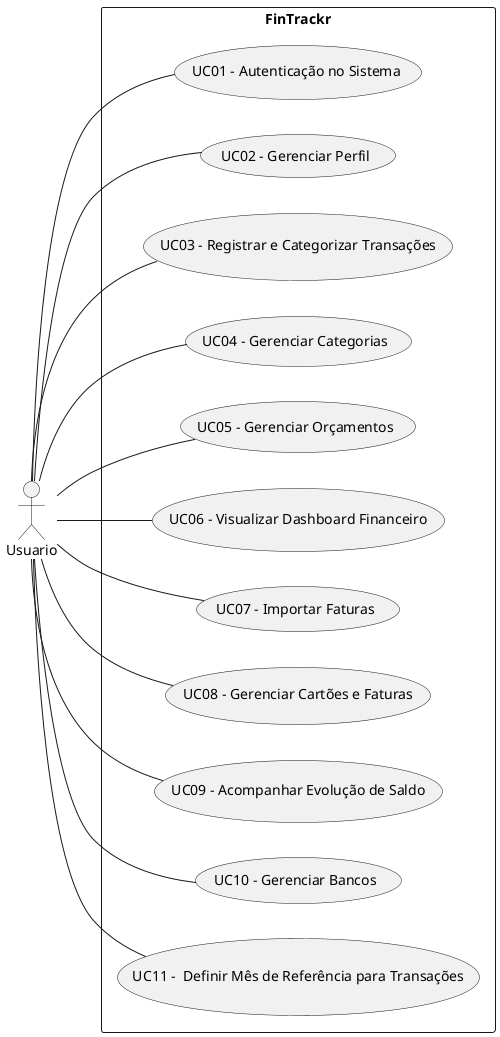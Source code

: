 @startuml
left to right direction
actor Usuario
rectangle FinTrackr {
    Usuario -- (UC01 - Autenticação no Sistema)
    Usuario -- (UC02 - Gerenciar Perfil)
    Usuario -- (UC03 - Registrar e Categorizar Transações)
    Usuario -- (UC04 - Gerenciar Categorias)
    Usuario -- (UC05 - Gerenciar Orçamentos)
    Usuario -- (UC06 - Visualizar Dashboard Financeiro)
    Usuario -- (UC07 - Importar Faturas)
    Usuario -- (UC08 - Gerenciar Cartões e Faturas)
    Usuario -- (UC09 - Acompanhar Evolução de Saldo)
    Usuario -- (UC10 - Gerenciar Bancos)
    Usuario -- (UC11 -  Definir Mês de Referência para Transações)
}
@enduml